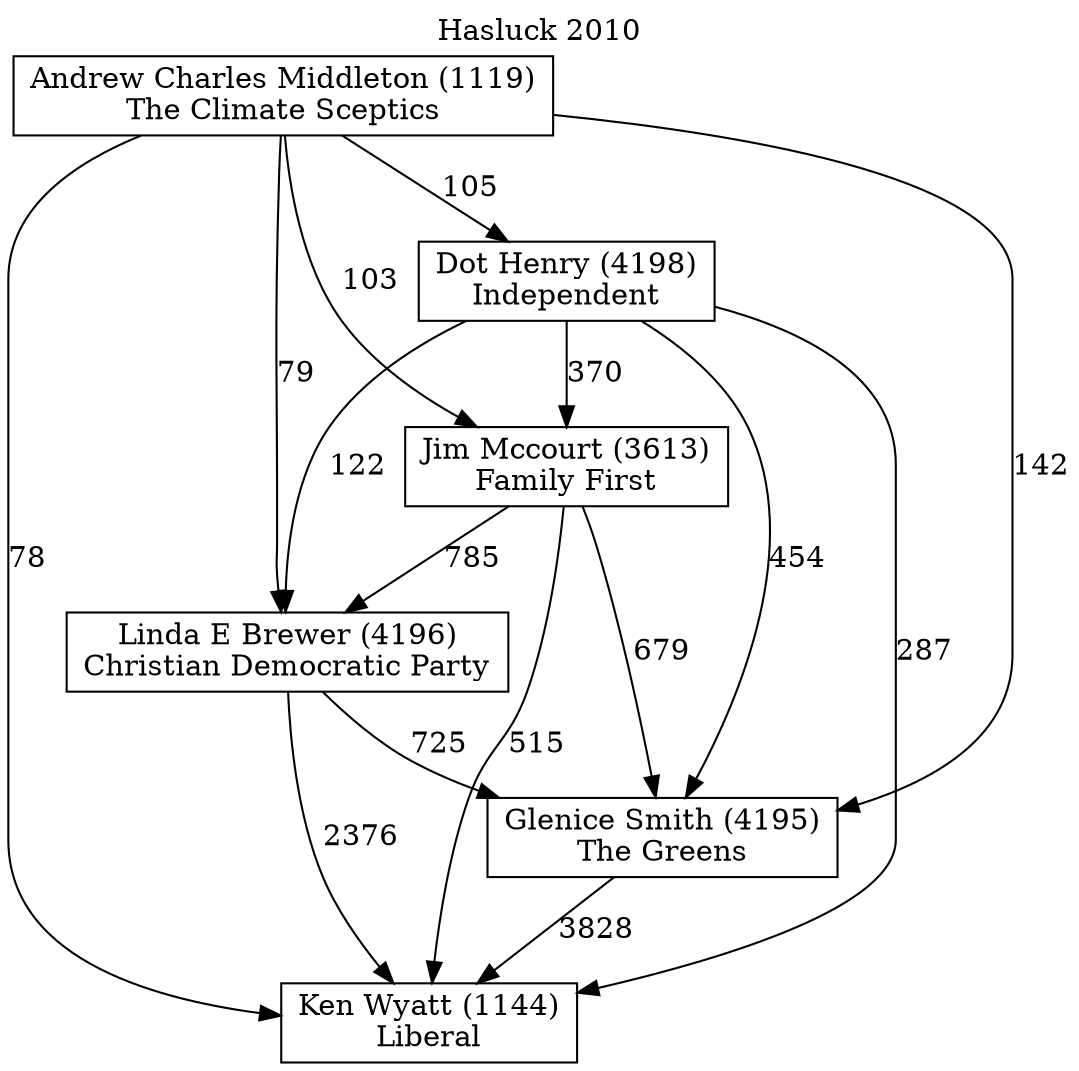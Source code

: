 // House preference flow
digraph "Ken Wyatt (1144)_Hasluck_2010" {
	graph [label="Hasluck 2010" labelloc=t mclimit=10]
	node [shape=box]
	"Ken Wyatt (1144)" [label="Ken Wyatt (1144)
Liberal"]
	"Glenice Smith (4195)" [label="Glenice Smith (4195)
The Greens"]
	"Linda E Brewer (4196)" [label="Linda E Brewer (4196)
Christian Democratic Party"]
	"Jim Mccourt (3613)" [label="Jim Mccourt (3613)
Family First"]
	"Dot Henry (4198)" [label="Dot Henry (4198)
Independent"]
	"Andrew Charles Middleton (1119)" [label="Andrew Charles Middleton (1119)
The Climate Sceptics"]
	"Glenice Smith (4195)" -> "Ken Wyatt (1144)" [label=3828]
	"Linda E Brewer (4196)" -> "Glenice Smith (4195)" [label=725]
	"Jim Mccourt (3613)" -> "Linda E Brewer (4196)" [label=785]
	"Dot Henry (4198)" -> "Jim Mccourt (3613)" [label=370]
	"Andrew Charles Middleton (1119)" -> "Dot Henry (4198)" [label=105]
	"Linda E Brewer (4196)" -> "Ken Wyatt (1144)" [label=2376]
	"Jim Mccourt (3613)" -> "Ken Wyatt (1144)" [label=515]
	"Dot Henry (4198)" -> "Ken Wyatt (1144)" [label=287]
	"Andrew Charles Middleton (1119)" -> "Ken Wyatt (1144)" [label=78]
	"Andrew Charles Middleton (1119)" -> "Jim Mccourt (3613)" [label=103]
	"Dot Henry (4198)" -> "Linda E Brewer (4196)" [label=122]
	"Andrew Charles Middleton (1119)" -> "Linda E Brewer (4196)" [label=79]
	"Jim Mccourt (3613)" -> "Glenice Smith (4195)" [label=679]
	"Dot Henry (4198)" -> "Glenice Smith (4195)" [label=454]
	"Andrew Charles Middleton (1119)" -> "Glenice Smith (4195)" [label=142]
}
